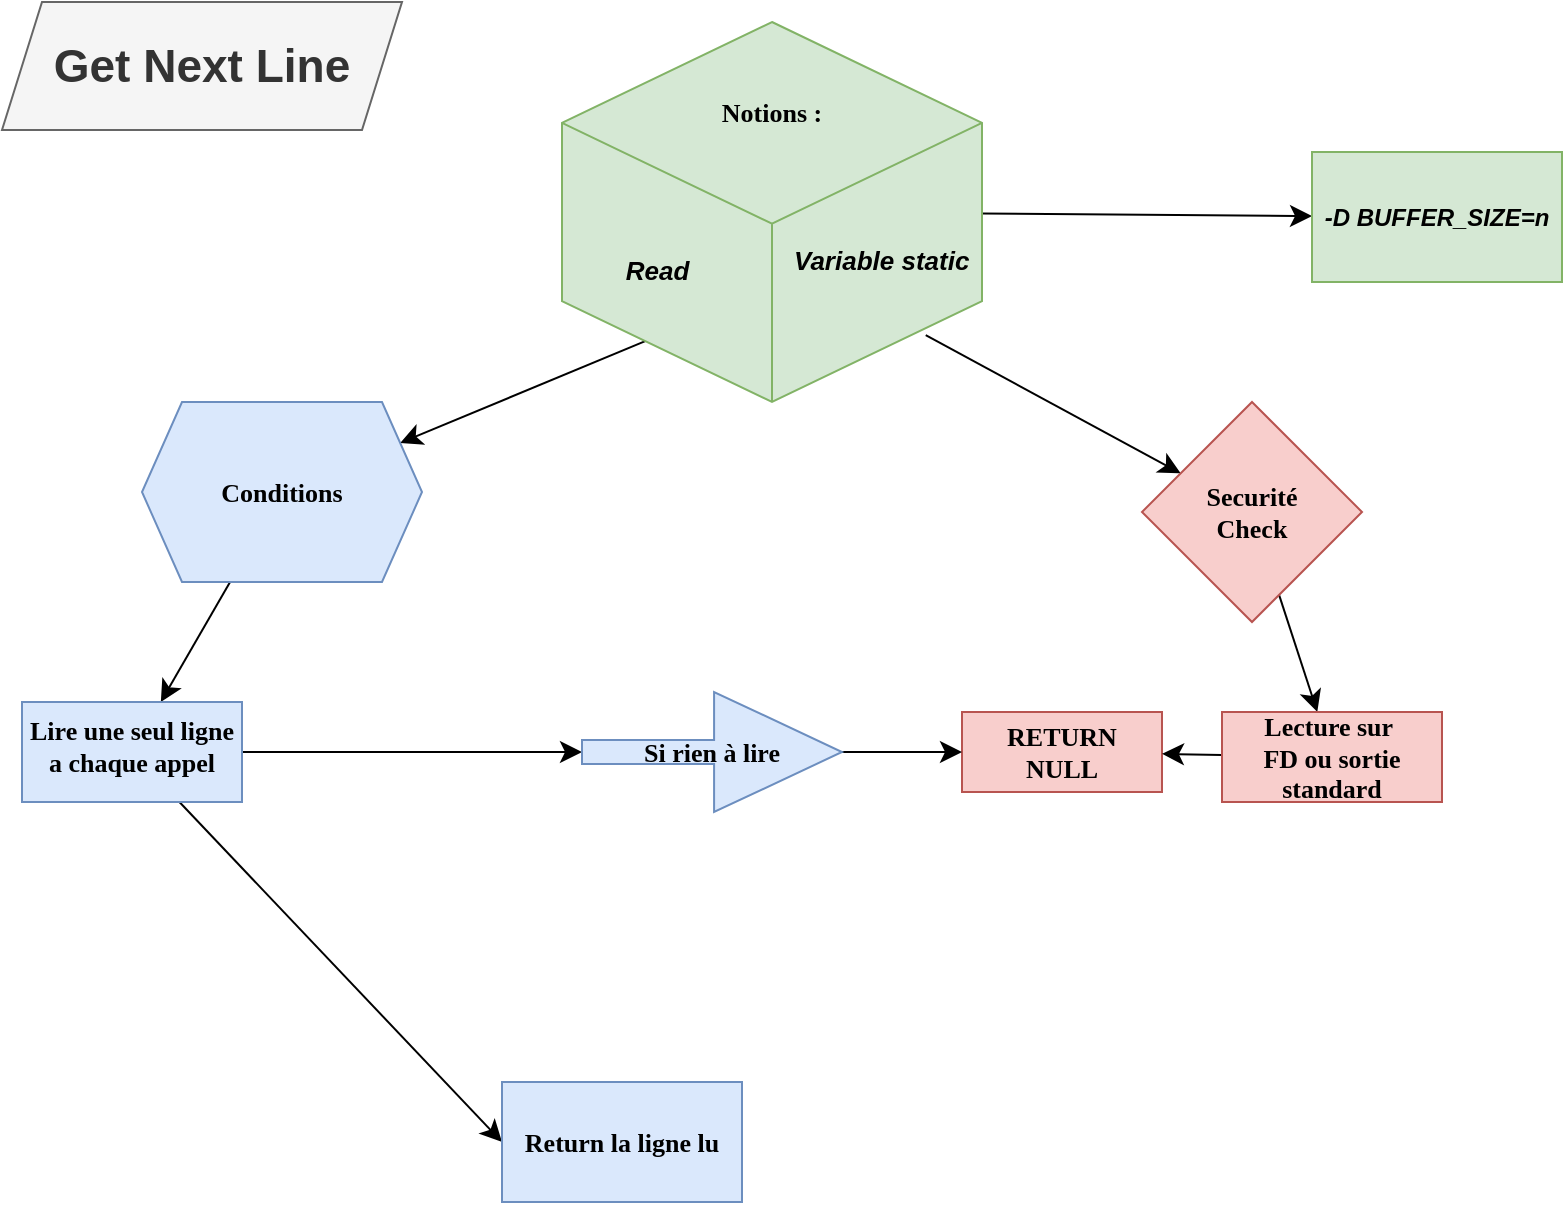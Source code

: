 <mxfile version="24.9.0">
  <diagram name="Page-1" id="6133507b-19e7-1e82-6fc7-422aa6c4b21f">
    <mxGraphModel dx="714" dy="804" grid="1" gridSize="10" guides="1" tooltips="1" connect="1" arrows="1" fold="1" page="1" pageScale="1" pageWidth="1100" pageHeight="850" background="none" math="0" shadow="0">
      <root>
        <mxCell id="0" />
        <mxCell id="1" parent="0" />
        <mxCell id="X8jP_-pNWwgTqy4V8r5L-5" value="" style="edgeStyle=none;curved=1;rounded=0;orthogonalLoop=1;jettySize=auto;html=1;fontSize=12;startSize=8;endSize=8;exitX=0.866;exitY=0.824;exitDx=0;exitDy=0;exitPerimeter=0;" parent="1" source="X8jP_-pNWwgTqy4V8r5L-11" target="X8jP_-pNWwgTqy4V8r5L-4" edge="1">
          <mxGeometry relative="1" as="geometry">
            <mxPoint x="561.708" y="146" as="sourcePoint" />
          </mxGeometry>
        </mxCell>
        <mxCell id="X8jP_-pNWwgTqy4V8r5L-9" value="" style="edgeStyle=none;curved=1;rounded=0;orthogonalLoop=1;jettySize=auto;html=1;fontSize=12;startSize=8;endSize=8;exitX=0.224;exitY=0.828;exitDx=0;exitDy=0;exitPerimeter=0;" parent="1" source="X8jP_-pNWwgTqy4V8r5L-11" target="X8jP_-pNWwgTqy4V8r5L-8" edge="1">
          <mxGeometry relative="1" as="geometry">
            <mxPoint x="436.039" y="146" as="sourcePoint" />
          </mxGeometry>
        </mxCell>
        <mxCell id="X8jP_-pNWwgTqy4V8r5L-2" value="Get Next Line" style="shape=parallelogram;perimeter=parallelogramPerimeter;whiteSpace=wrap;html=1;fixedSize=1;fontStyle=1;fontSize=23;fillColor=#f5f5f5;fontColor=#333333;strokeColor=#666666;" parent="1" vertex="1">
          <mxGeometry x="60" width="200" height="64" as="geometry" />
        </mxCell>
        <mxCell id="sR5y7cmOGe-FrkhTUdvG-20" value="" style="edgeStyle=none;curved=1;rounded=0;orthogonalLoop=1;jettySize=auto;html=1;fontSize=12;startSize=8;endSize=8;" edge="1" parent="1" source="X8jP_-pNWwgTqy4V8r5L-4" target="sR5y7cmOGe-FrkhTUdvG-19">
          <mxGeometry relative="1" as="geometry" />
        </mxCell>
        <mxCell id="X8jP_-pNWwgTqy4V8r5L-4" value="Securité&lt;div&gt;Check&lt;/div&gt;" style="rhombus;whiteSpace=wrap;html=1;fontSize=13;fontFamily=Verdana;verticalAlign=middle;fillColor=#f8cecc;fontStyle=1;startSize=26;swimlaneFillColor=#ffffff;rounded=0;shadow=0;comic=0;labelBackgroundColor=none;strokeWidth=1;strokeColor=#b85450;" parent="1" vertex="1">
          <mxGeometry x="630" y="200" width="110" height="110" as="geometry" />
        </mxCell>
        <mxCell id="sR5y7cmOGe-FrkhTUdvG-5" value="" style="edgeStyle=none;curved=1;rounded=0;orthogonalLoop=1;jettySize=auto;html=1;fontSize=12;startSize=8;endSize=8;" edge="1" parent="1" source="X8jP_-pNWwgTqy4V8r5L-8" target="sR5y7cmOGe-FrkhTUdvG-4">
          <mxGeometry relative="1" as="geometry" />
        </mxCell>
        <mxCell id="X8jP_-pNWwgTqy4V8r5L-8" value="Conditions" style="shape=hexagon;perimeter=hexagonPerimeter2;whiteSpace=wrap;html=1;fixedSize=1;fontSize=13;fontFamily=Verdana;verticalAlign=middle;fillColor=#dae8fc;fontStyle=1;startSize=26;swimlaneFillColor=#ffffff;rounded=0;shadow=0;comic=0;labelBackgroundColor=none;strokeWidth=1;strokeColor=#6c8ebf;" parent="1" vertex="1">
          <mxGeometry x="130" y="200" width="140" height="90" as="geometry" />
        </mxCell>
        <mxCell id="sR5y7cmOGe-FrkhTUdvG-22" value="" style="edgeStyle=none;curved=1;rounded=0;orthogonalLoop=1;jettySize=auto;html=1;fontSize=12;startSize=8;endSize=8;" edge="1" parent="1" source="X8jP_-pNWwgTqy4V8r5L-11" target="sR5y7cmOGe-FrkhTUdvG-21">
          <mxGeometry relative="1" as="geometry" />
        </mxCell>
        <mxCell id="X8jP_-pNWwgTqy4V8r5L-11" value="&lt;div&gt;&lt;span style=&quot;font-family: Verdana; font-size: 13px; font-weight: 700; text-wrap: nowrap; background-color: initial;&quot;&gt;&lt;br&gt;&lt;/span&gt;&lt;/div&gt;&lt;div&gt;&lt;span style=&quot;font-family: Verdana; font-size: 13px; font-weight: 700; text-wrap: nowrap; background-color: initial;&quot;&gt;&lt;br&gt;&lt;/span&gt;&lt;/div&gt;&lt;div&gt;&lt;span style=&quot;font-family: Verdana; font-size: 13px; font-weight: 700; text-wrap: nowrap; background-color: initial;&quot;&gt;Notions :&lt;/span&gt;&lt;br&gt;&lt;/div&gt;&lt;div&gt;&lt;span style=&quot;font-family: Verdana; font-size: 13px; font-weight: 700; text-wrap: nowrap; background-color: initial;&quot;&gt;&lt;br&gt;&lt;/span&gt;&lt;/div&gt;&lt;div&gt;&lt;span style=&quot;font-family: Verdana; font-size: 13px; font-weight: 700; text-wrap: nowrap; background-color: initial;&quot;&gt;&lt;br&gt;&lt;/span&gt;&lt;/div&gt;&lt;div&gt;&lt;br&gt;&lt;/div&gt;&lt;div style=&quot;text-align: left;&quot;&gt;&lt;br&gt;&lt;/div&gt;" style="html=1;whiteSpace=wrap;shape=isoCube2;backgroundOutline=1;isoAngle=15;verticalAlign=top;fillColor=#d5e8d4;strokeColor=#82b366;" parent="1" vertex="1">
          <mxGeometry x="340" y="10" width="210" height="190" as="geometry" />
        </mxCell>
        <mxCell id="78961159f06e98e8-45" value="&amp;nbsp; &amp;nbsp; &amp;nbsp; &amp;nbsp; Read" style="text;html=1;strokeColor=none;fillColor=none;align=left;verticalAlign=top;spacingLeft=1;spacingRight=4;whiteSpace=wrap;overflow=hidden;rotatable=0;points=[[0,0.5],[1,0.5]];portConstraint=eastwest;fontStyle=3;fontSize=13;spacingBottom=0;flipV=0;flipH=0;direction=west;" parent="1" vertex="1">
          <mxGeometry x="340" y="120" width="110" height="30" as="geometry" />
        </mxCell>
        <mxCell id="78961159f06e98e8-44" value="Variable static&lt;div&gt;&lt;span style=&quot;white-space: pre;&quot;&gt;&#x9;&lt;/span&gt;&lt;span style=&quot;white-space: pre;&quot;&gt;&#x9;&lt;/span&gt;&lt;br&gt;&lt;/div&gt;" style="text;html=1;strokeColor=none;fillColor=none;align=left;verticalAlign=top;spacingLeft=4;spacingRight=4;whiteSpace=wrap;overflow=hidden;rotatable=0;points=[[0,0.5],[1,0.5]];portConstraint=eastwest;fontStyle=3;fontSize=13;" parent="1" vertex="1">
          <mxGeometry x="450" y="115" width="100" height="40" as="geometry" />
        </mxCell>
        <mxCell id="sR5y7cmOGe-FrkhTUdvG-1" value="RETURN&lt;div&gt;&lt;span style=&quot;background-color: initial;&quot;&gt;NULL&lt;/span&gt;&lt;br&gt;&lt;/div&gt;" style="rounded=0;whiteSpace=wrap;html=1;fontSize=13;fontFamily=Verdana;fillColor=#f8cecc;strokeColor=#b85450;fontStyle=1;startSize=26;swimlaneFillColor=#ffffff;shadow=0;comic=0;labelBackgroundColor=none;strokeWidth=1;" vertex="1" parent="1">
          <mxGeometry x="540" y="355" width="100" height="40" as="geometry" />
        </mxCell>
        <mxCell id="sR5y7cmOGe-FrkhTUdvG-7" value="" style="edgeStyle=none;curved=1;rounded=0;orthogonalLoop=1;jettySize=auto;html=1;fontSize=12;startSize=8;endSize=8;" edge="1" parent="1" source="sR5y7cmOGe-FrkhTUdvG-4" target="sR5y7cmOGe-FrkhTUdvG-6">
          <mxGeometry relative="1" as="geometry" />
        </mxCell>
        <mxCell id="sR5y7cmOGe-FrkhTUdvG-10" style="edgeStyle=none;curved=1;rounded=0;orthogonalLoop=1;jettySize=auto;html=1;entryX=0;entryY=0.5;entryDx=0;entryDy=0;fontSize=12;startSize=8;endSize=8;" edge="1" parent="1" source="sR5y7cmOGe-FrkhTUdvG-4" target="sR5y7cmOGe-FrkhTUdvG-8">
          <mxGeometry relative="1" as="geometry" />
        </mxCell>
        <mxCell id="sR5y7cmOGe-FrkhTUdvG-4" value="Lire une seul ligne a chaque app&lt;span style=&quot;background-color: initial;&quot;&gt;el&lt;/span&gt;&lt;div&gt;&lt;div&gt;&lt;br&gt;&lt;/div&gt;&lt;/div&gt;" style="whiteSpace=wrap;html=1;fontSize=13;fontFamily=Verdana;fillColor=#dae8fc;strokeColor=#6c8ebf;fontStyle=1;startSize=26;swimlaneFillColor=#ffffff;rounded=0;shadow=0;comic=0;labelBackgroundColor=none;strokeWidth=1;verticalAlign=top;" vertex="1" parent="1">
          <mxGeometry x="70" y="350" width="110" height="50" as="geometry" />
        </mxCell>
        <mxCell id="sR5y7cmOGe-FrkhTUdvG-11" style="edgeStyle=none;curved=1;rounded=0;orthogonalLoop=1;jettySize=auto;html=1;entryX=0;entryY=0.5;entryDx=0;entryDy=0;fontSize=12;startSize=8;endSize=8;" edge="1" parent="1" source="sR5y7cmOGe-FrkhTUdvG-6" target="sR5y7cmOGe-FrkhTUdvG-1">
          <mxGeometry relative="1" as="geometry" />
        </mxCell>
        <mxCell id="sR5y7cmOGe-FrkhTUdvG-6" value="Si rien à lire" style="shape=singleArrow;whiteSpace=wrap;html=1;arrowWidth=0.2;arrowSize=0.492;fontSize=13;fontFamily=Verdana;verticalAlign=middle;fillColor=#dae8fc;strokeColor=#6c8ebf;fontStyle=1;startSize=26;swimlaneFillColor=#ffffff;rounded=0;shadow=0;comic=0;labelBackgroundColor=none;strokeWidth=1;" vertex="1" parent="1">
          <mxGeometry x="350" y="345" width="130" height="60" as="geometry" />
        </mxCell>
        <mxCell id="sR5y7cmOGe-FrkhTUdvG-8" value="Return la ligne lu" style="whiteSpace=wrap;html=1;fontSize=13;fontFamily=Verdana;fillColor=#dae8fc;strokeColor=#6c8ebf;fontStyle=1;startSize=26;swimlaneFillColor=#ffffff;rounded=0;shadow=0;comic=0;labelBackgroundColor=none;strokeWidth=1;" vertex="1" parent="1">
          <mxGeometry x="310" y="540" width="120" height="60" as="geometry" />
        </mxCell>
        <mxCell id="sR5y7cmOGe-FrkhTUdvG-25" value="" style="edgeStyle=none;curved=1;rounded=0;orthogonalLoop=1;jettySize=auto;html=1;fontSize=12;startSize=8;endSize=8;" edge="1" parent="1" source="sR5y7cmOGe-FrkhTUdvG-19" target="sR5y7cmOGe-FrkhTUdvG-1">
          <mxGeometry relative="1" as="geometry" />
        </mxCell>
        <mxCell id="sR5y7cmOGe-FrkhTUdvG-19" value="Lecture sur&amp;nbsp;&lt;div&gt;FD ou sortie standard&lt;/div&gt;" style="whiteSpace=wrap;html=1;fontSize=13;fontFamily=Verdana;fillColor=#f8cecc;strokeColor=#b85450;fontStyle=1;startSize=26;swimlaneFillColor=#ffffff;rounded=0;shadow=0;comic=0;labelBackgroundColor=none;strokeWidth=1;" vertex="1" parent="1">
          <mxGeometry x="670" y="355" width="110" height="45" as="geometry" />
        </mxCell>
        <mxCell id="sR5y7cmOGe-FrkhTUdvG-21" value="-D BUFFER_SIZE=n" style="whiteSpace=wrap;html=1;verticalAlign=middle;fillColor=#d5e8d4;strokeColor=#82b366;fontStyle=3" vertex="1" parent="1">
          <mxGeometry x="715" y="75" width="125" height="65" as="geometry" />
        </mxCell>
      </root>
    </mxGraphModel>
  </diagram>
</mxfile>
